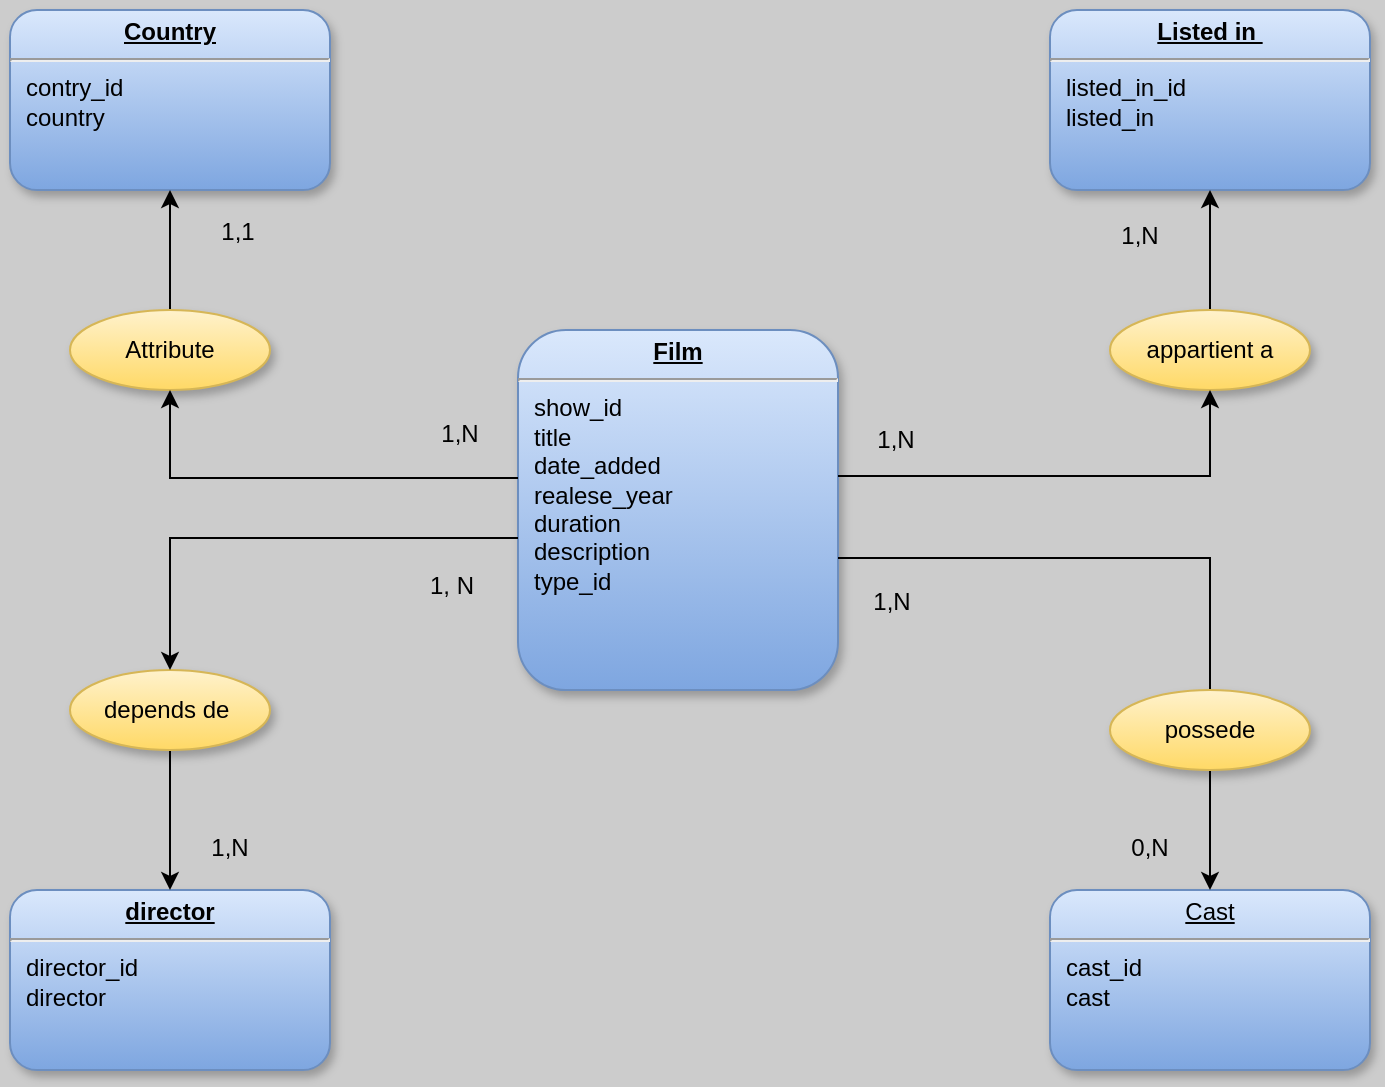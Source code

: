 <mxfile version="13.6.2" type="device"><diagram id="WvvDwIA8MGzOiyrmI3Gn" name="Page-1"><mxGraphModel dx="1422" dy="778" grid="0" gridSize="10" guides="1" tooltips="1" connect="1" arrows="1" fold="1" page="1" pageScale="1" pageWidth="827" pageHeight="1169" background="#CCCCCC" math="0" shadow="0"><root><mxCell id="0"/><mxCell id="1" parent="0"/><mxCell id="HALud4J20g_vi3zyG8gF-1" value="&lt;p style=&quot;margin: 0px ; margin-top: 4px ; text-align: center ; text-decoration: underline&quot;&gt;&lt;b&gt;Country&lt;/b&gt;&lt;/p&gt;&lt;hr&gt;&lt;p style=&quot;margin: 0px ; margin-left: 8px&quot;&gt;contry_id&lt;/p&gt;&lt;p style=&quot;margin: 0px ; margin-left: 8px&quot;&gt;country&lt;/p&gt;" style="verticalAlign=top;align=left;overflow=fill;fontSize=12;fontFamily=Helvetica;html=1;rounded=1;shadow=1;gradientColor=#7ea6e0;fillColor=#dae8fc;strokeColor=#6c8ebf;" parent="1" vertex="1"><mxGeometry x="80" y="40" width="160" height="90" as="geometry"/></mxCell><mxCell id="HALud4J20g_vi3zyG8gF-3" value="&lt;p style=&quot;margin: 0px ; margin-top: 4px ; text-align: center ; text-decoration: underline&quot;&gt;&lt;b&gt;director&lt;/b&gt;&lt;/p&gt;&lt;hr&gt;&lt;p style=&quot;margin: 0px ; margin-left: 8px&quot;&gt;director_id&lt;br&gt;&lt;/p&gt;&lt;p style=&quot;margin: 0px ; margin-left: 8px&quot;&gt;director&lt;/p&gt;" style="verticalAlign=top;align=left;overflow=fill;fontSize=12;fontFamily=Helvetica;html=1;rounded=1;shadow=1;gradientColor=#7ea6e0;fillColor=#dae8fc;strokeColor=#6c8ebf;" parent="1" vertex="1"><mxGeometry x="80" y="480" width="160" height="90" as="geometry"/></mxCell><mxCell id="HALud4J20g_vi3zyG8gF-4" value="&lt;p style=&quot;margin: 0px ; margin-top: 4px ; text-align: center ; text-decoration: underline&quot;&gt;&lt;span&gt;Cast&lt;/span&gt;&lt;/p&gt;&lt;hr&gt;&lt;p style=&quot;margin: 0px ; margin-left: 8px&quot;&gt;cast_id&lt;/p&gt;&lt;p style=&quot;margin: 0px ; margin-left: 8px&quot;&gt;cast&lt;/p&gt;" style="verticalAlign=top;align=left;overflow=fill;fontSize=12;fontFamily=Helvetica;html=1;rounded=1;shadow=1;gradientColor=#7ea6e0;fillColor=#dae8fc;strokeColor=#6c8ebf;fontStyle=0" parent="1" vertex="1"><mxGeometry x="600" y="480" width="160" height="90" as="geometry"/></mxCell><mxCell id="HALud4J20g_vi3zyG8gF-5" value="&lt;p style=&quot;margin: 0px ; margin-top: 4px ; text-align: center ; text-decoration: underline&quot;&gt;&lt;b&gt;Film&lt;/b&gt;&lt;/p&gt;&lt;hr&gt;&lt;p style=&quot;margin: 0px ; margin-left: 8px&quot;&gt;show_id&lt;/p&gt;&lt;p style=&quot;margin: 0px ; margin-left: 8px&quot;&gt;title&lt;br&gt;date_added&lt;/p&gt;&lt;p style=&quot;margin: 0px ; margin-left: 8px&quot;&gt;realese_year&lt;/p&gt;&lt;p style=&quot;margin: 0px ; margin-left: 8px&quot;&gt;duration&lt;/p&gt;&lt;p style=&quot;margin: 0px ; margin-left: 8px&quot;&gt;description&lt;/p&gt;&lt;p style=&quot;margin: 0px 0px 0px 8px&quot;&gt;type_id&lt;/p&gt;&lt;div&gt;&lt;br&gt;&lt;/div&gt;" style="verticalAlign=top;align=left;overflow=fill;fontSize=12;fontFamily=Helvetica;html=1;rounded=1;shadow=1;fillColor=#dae8fc;strokeColor=#6c8ebf;gradientColor=#7ea6e0;" parent="1" vertex="1"><mxGeometry x="334" y="200" width="160" height="180" as="geometry"/></mxCell><mxCell id="_UHiPM_VTCfM1tXB4-56-1" value="&lt;p style=&quot;margin: 0px ; margin-top: 4px ; text-align: center ; text-decoration: underline&quot;&gt;&lt;b&gt;Listed in&amp;nbsp;&lt;/b&gt;&lt;/p&gt;&lt;hr&gt;&lt;p style=&quot;margin: 0px ; margin-left: 8px&quot;&gt;listed_in_id&lt;/p&gt;&lt;p style=&quot;margin: 0px ; margin-left: 8px&quot;&gt;listed_in&lt;/p&gt;" style="verticalAlign=top;align=left;overflow=fill;fontSize=12;fontFamily=Helvetica;html=1;rounded=1;shadow=1;glass=0;sketch=0;gradientColor=#7ea6e0;fillColor=#dae8fc;strokeColor=#6c8ebf;" parent="1" vertex="1"><mxGeometry x="600" y="40" width="160" height="90" as="geometry"/></mxCell><mxCell id="_UHiPM_VTCfM1tXB4-56-7" style="edgeStyle=orthogonalEdgeStyle;rounded=0;orthogonalLoop=1;jettySize=auto;html=1;" parent="1" source="_UHiPM_VTCfM1tXB4-56-21" target="HALud4J20g_vi3zyG8gF-3" edge="1"><mxGeometry relative="1" as="geometry"/></mxCell><mxCell id="_UHiPM_VTCfM1tXB4-56-6" value="" style="line;strokeWidth=1;fillColor=none;align=left;verticalAlign=middle;spacingTop=-1;spacingLeft=3;spacingRight=3;rotatable=0;labelPosition=right;points=[];portConstraint=eastwest;rounded=1;shadow=0;glass=0;sketch=0;" parent="1" vertex="1"><mxGeometry x="294" y="300" width="40" height="8" as="geometry"/></mxCell><mxCell id="_UHiPM_VTCfM1tXB4-56-11" style="edgeStyle=orthogonalEdgeStyle;rounded=0;orthogonalLoop=1;jettySize=auto;html=1;entryX=0.5;entryY=0;entryDx=0;entryDy=0;" parent="1" source="_UHiPM_VTCfM1tXB4-56-10" target="HALud4J20g_vi3zyG8gF-4" edge="1"><mxGeometry relative="1" as="geometry"/></mxCell><mxCell id="_UHiPM_VTCfM1tXB4-56-10" value="" style="line;strokeWidth=1;fillColor=none;align=left;verticalAlign=middle;spacingTop=-1;spacingLeft=3;spacingRight=3;rotatable=0;labelPosition=right;points=[];portConstraint=eastwest;rounded=1;shadow=0;glass=0;sketch=0;" parent="1" vertex="1"><mxGeometry x="494" y="310" width="40" height="8" as="geometry"/></mxCell><mxCell id="_UHiPM_VTCfM1tXB4-56-14" style="edgeStyle=orthogonalEdgeStyle;rounded=0;orthogonalLoop=1;jettySize=auto;html=1;entryX=0.5;entryY=1;entryDx=0;entryDy=0;" parent="1" source="_UHiPM_VTCfM1tXB4-56-17" target="HALud4J20g_vi3zyG8gF-1" edge="1"><mxGeometry relative="1" as="geometry"/></mxCell><mxCell id="_UHiPM_VTCfM1tXB4-56-13" value="" style="line;strokeWidth=1;fillColor=none;align=left;verticalAlign=middle;spacingTop=-1;spacingLeft=3;spacingRight=3;rotatable=0;labelPosition=right;points=[];portConstraint=eastwest;rounded=1;shadow=0;glass=0;sketch=0;" parent="1" vertex="1"><mxGeometry x="294" y="270" width="40" height="8" as="geometry"/></mxCell><mxCell id="_UHiPM_VTCfM1tXB4-56-16" style="edgeStyle=orthogonalEdgeStyle;rounded=0;orthogonalLoop=1;jettySize=auto;html=1;entryX=0.5;entryY=1;entryDx=0;entryDy=0;" parent="1" source="_UHiPM_VTCfM1tXB4-56-19" target="_UHiPM_VTCfM1tXB4-56-1" edge="1"><mxGeometry relative="1" as="geometry"/></mxCell><mxCell id="_UHiPM_VTCfM1tXB4-56-15" value="" style="line;strokeWidth=1;fillColor=none;align=left;verticalAlign=middle;spacingTop=-1;spacingLeft=3;spacingRight=3;rotatable=0;labelPosition=right;points=[];portConstraint=eastwest;rounded=1;shadow=0;glass=0;sketch=0;" parent="1" vertex="1"><mxGeometry x="494" y="268" width="40" height="10" as="geometry"/></mxCell><mxCell id="_UHiPM_VTCfM1tXB4-56-17" value="Attribute" style="ellipse;whiteSpace=wrap;html=1;align=center;rounded=1;shadow=1;glass=0;sketch=0;gradientColor=#ffd966;fillColor=#fff2cc;strokeColor=#d6b656;" parent="1" vertex="1"><mxGeometry x="110" y="190" width="100" height="40" as="geometry"/></mxCell><mxCell id="_UHiPM_VTCfM1tXB4-56-18" style="edgeStyle=orthogonalEdgeStyle;rounded=0;orthogonalLoop=1;jettySize=auto;html=1;entryX=0.5;entryY=1;entryDx=0;entryDy=0;" parent="1" source="_UHiPM_VTCfM1tXB4-56-13" target="_UHiPM_VTCfM1tXB4-56-17" edge="1"><mxGeometry relative="1" as="geometry"><mxPoint x="294" y="274" as="sourcePoint"/><mxPoint x="160" y="130" as="targetPoint"/></mxGeometry></mxCell><mxCell id="_UHiPM_VTCfM1tXB4-56-19" value="appartient a" style="ellipse;whiteSpace=wrap;html=1;align=center;rounded=1;shadow=1;glass=0;sketch=0;gradientColor=#ffd966;fillColor=#fff2cc;strokeColor=#d6b656;" parent="1" vertex="1"><mxGeometry x="630" y="190" width="100" height="40" as="geometry"/></mxCell><mxCell id="_UHiPM_VTCfM1tXB4-56-20" style="edgeStyle=orthogonalEdgeStyle;rounded=0;orthogonalLoop=1;jettySize=auto;html=1;entryX=0.5;entryY=1;entryDx=0;entryDy=0;" parent="1" source="_UHiPM_VTCfM1tXB4-56-15" target="_UHiPM_VTCfM1tXB4-56-19" edge="1"><mxGeometry relative="1" as="geometry"><mxPoint x="534" y="273" as="sourcePoint"/><mxPoint x="680" y="130" as="targetPoint"/></mxGeometry></mxCell><mxCell id="_UHiPM_VTCfM1tXB4-56-21" value="depends de&amp;nbsp;" style="ellipse;whiteSpace=wrap;html=1;align=center;rounded=1;shadow=1;glass=0;sketch=0;gradientColor=#ffd966;fillColor=#fff2cc;strokeColor=#d6b656;" parent="1" vertex="1"><mxGeometry x="110" y="370" width="100" height="40" as="geometry"/></mxCell><mxCell id="_UHiPM_VTCfM1tXB4-56-22" style="edgeStyle=orthogonalEdgeStyle;rounded=0;orthogonalLoop=1;jettySize=auto;html=1;" parent="1" source="_UHiPM_VTCfM1tXB4-56-6" target="_UHiPM_VTCfM1tXB4-56-21" edge="1"><mxGeometry relative="1" as="geometry"><mxPoint x="294" y="304" as="sourcePoint"/><mxPoint x="160" y="480" as="targetPoint"/></mxGeometry></mxCell><mxCell id="_UHiPM_VTCfM1tXB4-56-23" value="possede" style="ellipse;whiteSpace=wrap;html=1;align=center;rounded=1;shadow=1;glass=0;sketch=0;gradientColor=#ffd966;fillColor=#fff2cc;strokeColor=#d6b656;" parent="1" vertex="1"><mxGeometry x="630" y="380" width="100" height="40" as="geometry"/></mxCell><mxCell id="_UHiPM_VTCfM1tXB4-56-24" value="1,N" style="text;html=1;strokeColor=none;fillColor=none;align=center;verticalAlign=middle;whiteSpace=wrap;rounded=0;shadow=0;glass=0;sketch=0;" parent="1" vertex="1"><mxGeometry x="501" y="326" width="40" height="20" as="geometry"/></mxCell><mxCell id="_UHiPM_VTCfM1tXB4-56-25" value="1,N" style="text;html=1;strokeColor=none;fillColor=none;align=center;verticalAlign=middle;whiteSpace=wrap;rounded=0;shadow=0;glass=0;sketch=0;" parent="1" vertex="1"><mxGeometry x="503" y="245" width="40" height="20" as="geometry"/></mxCell><mxCell id="_UHiPM_VTCfM1tXB4-56-26" value="0,N" style="text;html=1;strokeColor=none;fillColor=none;align=center;verticalAlign=middle;whiteSpace=wrap;rounded=0;shadow=0;glass=0;sketch=0;" parent="1" vertex="1"><mxGeometry x="630" y="449" width="40" height="20" as="geometry"/></mxCell><mxCell id="_UHiPM_VTCfM1tXB4-56-27" value="1,N" style="text;html=1;strokeColor=none;fillColor=none;align=center;verticalAlign=middle;whiteSpace=wrap;rounded=0;shadow=0;glass=0;sketch=0;" parent="1" vertex="1"><mxGeometry x="625" y="143" width="40" height="20" as="geometry"/></mxCell><mxCell id="_UHiPM_VTCfM1tXB4-56-28" value="1,N" style="text;html=1;strokeColor=none;fillColor=none;align=center;verticalAlign=middle;whiteSpace=wrap;rounded=0;shadow=0;glass=0;sketch=0;" parent="1" vertex="1"><mxGeometry x="285" y="242" width="40" height="20" as="geometry"/></mxCell><mxCell id="_UHiPM_VTCfM1tXB4-56-29" value="1, N" style="text;html=1;strokeColor=none;fillColor=none;align=center;verticalAlign=middle;whiteSpace=wrap;rounded=0;shadow=0;glass=0;sketch=0;" parent="1" vertex="1"><mxGeometry x="281" y="318" width="40" height="20" as="geometry"/></mxCell><mxCell id="_UHiPM_VTCfM1tXB4-56-30" value="1,1" style="text;html=1;strokeColor=none;fillColor=none;align=center;verticalAlign=middle;whiteSpace=wrap;rounded=0;shadow=0;glass=0;sketch=0;" parent="1" vertex="1"><mxGeometry x="174" y="141" width="40" height="20" as="geometry"/></mxCell><mxCell id="_UHiPM_VTCfM1tXB4-56-31" value="1,N" style="text;html=1;strokeColor=none;fillColor=none;align=center;verticalAlign=middle;whiteSpace=wrap;rounded=0;shadow=0;glass=0;sketch=0;" parent="1" vertex="1"><mxGeometry x="170" y="449" width="40" height="20" as="geometry"/></mxCell></root></mxGraphModel></diagram></mxfile>